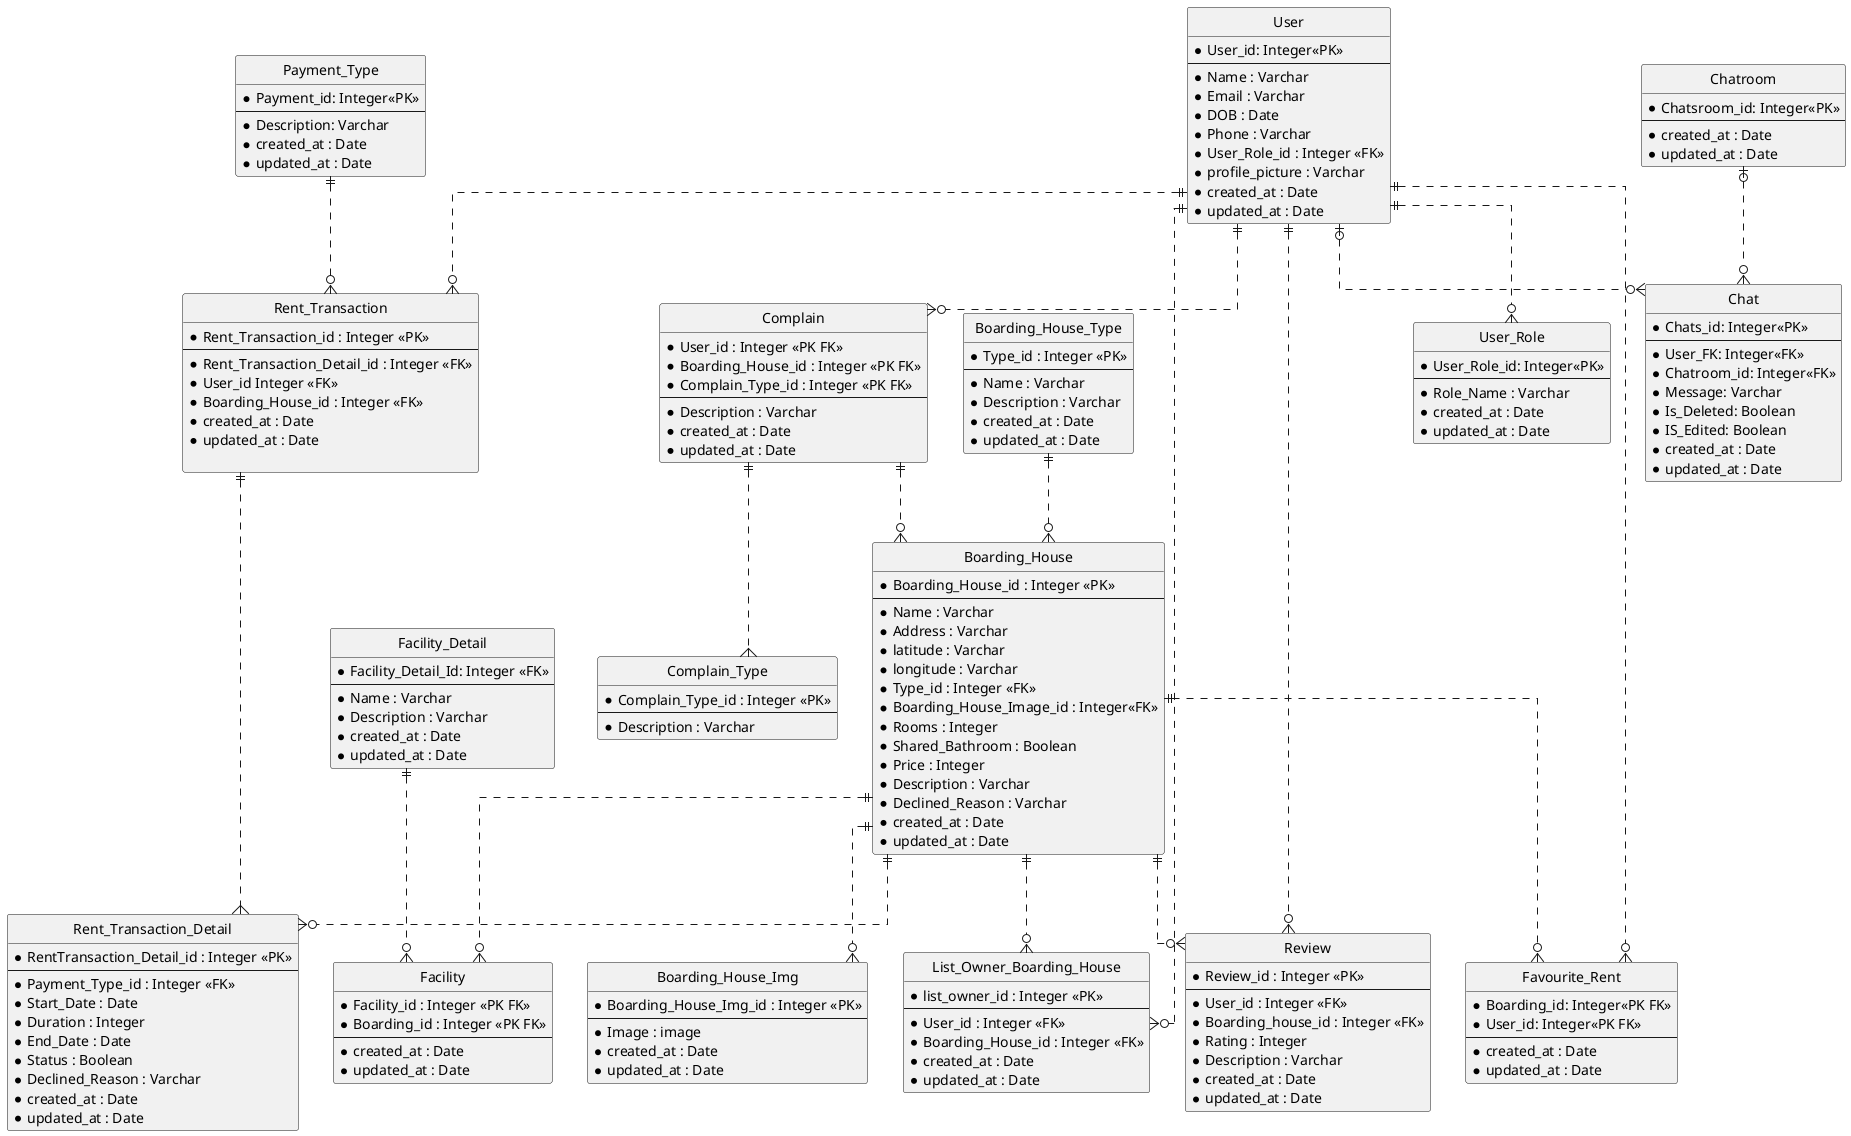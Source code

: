 @startuml
' hide the spot
hide circle

' avoid problems with angled crows feet
skinparam linetype ortho

entity "User" as usr {
  *User_id: Integer<<PK>>
  --
  *Name : Varchar
  *Email : Varchar
  *DOB : Date
  *Phone : Varchar
  *User_Role_id : Integer <<FK>>
  *profile_picture : Varchar
  *created_at : Date
  *updated_at : Date
}

entity "User_Role" as usrl {
  *User_Role_id: Integer<<PK>>
  --
  *Role_Name : Varchar
  *created_at : Date
  *updated_at : Date
}

entity "Boarding_House_Type" as bht {
  *Type_id : Integer <<PK>>
  --
  *Name : Varchar
  *Description : Varchar
  *created_at : Date
  *updated_at : Date
}

entity "Boarding_House" as bh {
  *Boarding_House_id : Integer <<PK>>
  --
  *Name : Varchar
  *Address : Varchar
  *latitude : Varchar
  *longitude : Varchar
  *Type_id : Integer <<FK>>
  *Boarding_House_Image_id : Integer<<FK>>
  *Rooms : Integer
  *Shared_Bathroom : Boolean
  *Price : Integer
  *Description : Varchar
  *Declined_Reason : Varchar
  *created_at : Date
  *updated_at : Date
}

entity "Facility_Detail" as fd {
  *Facility_Detail_Id: Integer <<FK>>
  --
  *Name : Varchar
  *Description : Varchar
  *created_at : Date
  *updated_at : Date
}

entity "Facility" as f {
  *Facility_id : Integer <<PK FK>>
  *Boarding_id : Integer <<PK FK>>
  --
  *created_at : Date
  *updated_at : Date
}

entity "Boarding_House_Img" as bhi {
  *Boarding_House_Img_id : Integer <<PK>>
  --
  *Image : image
  *created_at : Date
  *updated_at : Date
}

entity "Rent_Transaction" as rt {
  *Rent_Transaction_id : Integer <<PK>>
  --
  *Rent_Transaction_Detail_id : Integer <<FK>> 
  *User_id Integer <<FK>>
  *Boarding_House_id : Integer <<FK>>
  *created_at : Date
  *updated_at : Date
  
}

entity "Rent_Transaction_Detail" as rtd {
  *RentTransaction_Detail_id : Integer <<PK>>
  --
  *Payment_Type_id : Integer <<FK>>
  *Start_Date : Date
  *Duration : Integer
  *End_Date : Date
  *Status : Boolean
  *Declined_Reason : Varchar
  *created_at : Date
  *updated_at : Date
}

entity "List_Owner_Boarding_House" as lobh {
  *list_owner_id : Integer <<PK>>
  --
  *User_id : Integer <<FK>>
  *Boarding_House_id : Integer <<FK>>
  *created_at : Date
  *updated_at : Date
}

entity "Review" as rvw {
  *Review_id : Integer <<PK>>
  --
  *User_id : Integer <<FK>>
  *Boarding_house_id : Integer <<FK>>
  *Rating : Integer
  *Description : Varchar
  *created_at : Date
  *updated_at : Date
}

entity "Complain" as cmpln {
  *User_id : Integer <<PK FK>>
  *Boarding_House_id : Integer <<PK FK>>
  *Complain_Type_id : Integer <<PK FK>>
  --
  *Description : Varchar
  *created_at : Date
  *updated_at : Date
}
entity "Complain_Type" as cmplnt {
  *Complain_Type_id : Integer <<PK>>
  --
  *Description : Varchar
}

entity "Favourite_Rent" as fr { 
  *Boarding_id: Integer<<PK FK>>
  *User_id: Integer<<PK FK>>
  --
  *created_at : Date
  *updated_at : Date
}

entity "Payment_Type" as pymnt {
  *Payment_id: Integer<<PK>>
  --
  *Description: Varchar
  *created_at : Date
  *updated_at : Date
}

entity "Chat" as cht {
  *Chats_id: Integer<<PK>>
  --
  *User_FK: Integer<<FK>>
  *Chatroom_id: Integer<<FK>>
  *Message: Varchar
  *Is_Deleted: Boolean
  *IS_Edited: Boolean
  *created_at : Date
  *updated_at : Date
}

entity "Chatroom" as chtrm {
  *Chatsroom_id: Integer<<PK>>
  --
  *created_at : Date
  *updated_at : Date
}

usr ||..o{ usrl
bh ||..o{ bhi
bh ||..o{ f
fd ||..o{ f

usr ||..o{ rt
bh ||..o{ rtd
rt ||..{rtd
pymnt ||..o{ rt

usr ||..o{ lobh
bh ||..o{ lobh

usr ||..o{ rvw
bh ||..o{ rvw

usr ||..o{ cmpln
cmpln ||..o{ bh
cmpln ||..{ cmplnt

bht ||..o{ bh


usr ||..o{ fr
bh ||..o{ fr

usr |o..o{ cht
chtrm |o..o{ cht

@enduml


' https://plantuml.com/ie-diagram
' * Meaning
' optional attribute
'   **optional bold attribute
'   * mandatory bold attribute